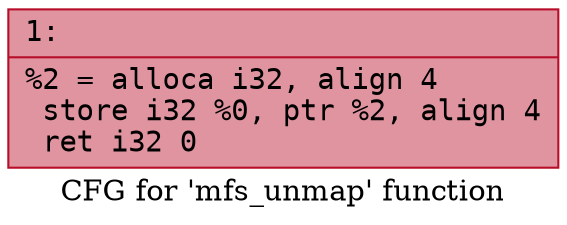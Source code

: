 digraph "CFG for 'mfs_unmap' function" {
	label="CFG for 'mfs_unmap' function";

	Node0x600002833d90 [shape=record,color="#b70d28ff", style=filled, fillcolor="#b70d2870" fontname="Courier",label="{1:\l|  %2 = alloca i32, align 4\l  store i32 %0, ptr %2, align 4\l  ret i32 0\l}"];
}
